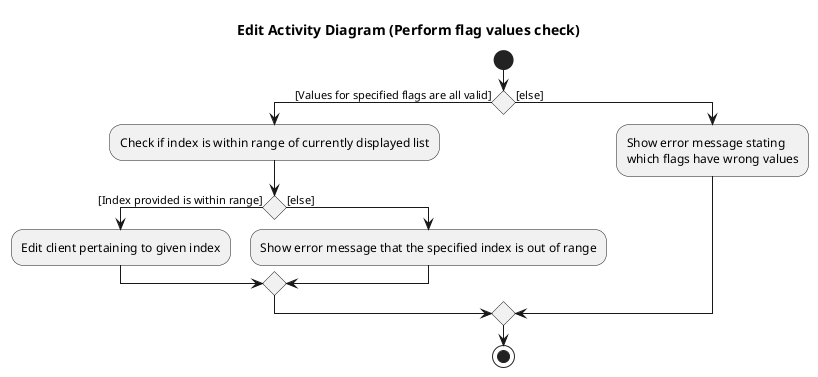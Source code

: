 @startuml
'https://plantuml.com/activity-diagram-beta
title Edit Activity Diagram (Perform flag values check)
start
if () then ([Values for specified flags are all valid])
    :Check if index is within range of currently displayed list;
                if () then ([Index provided is within range])
                    :Edit client pertaining to given index;
                else ([else])
                    :Show error message that the specified index is out of range;
                endif
            else ([else])
            :Show error message stating
            which flags have wrong values;
            endif

stop

@enduml